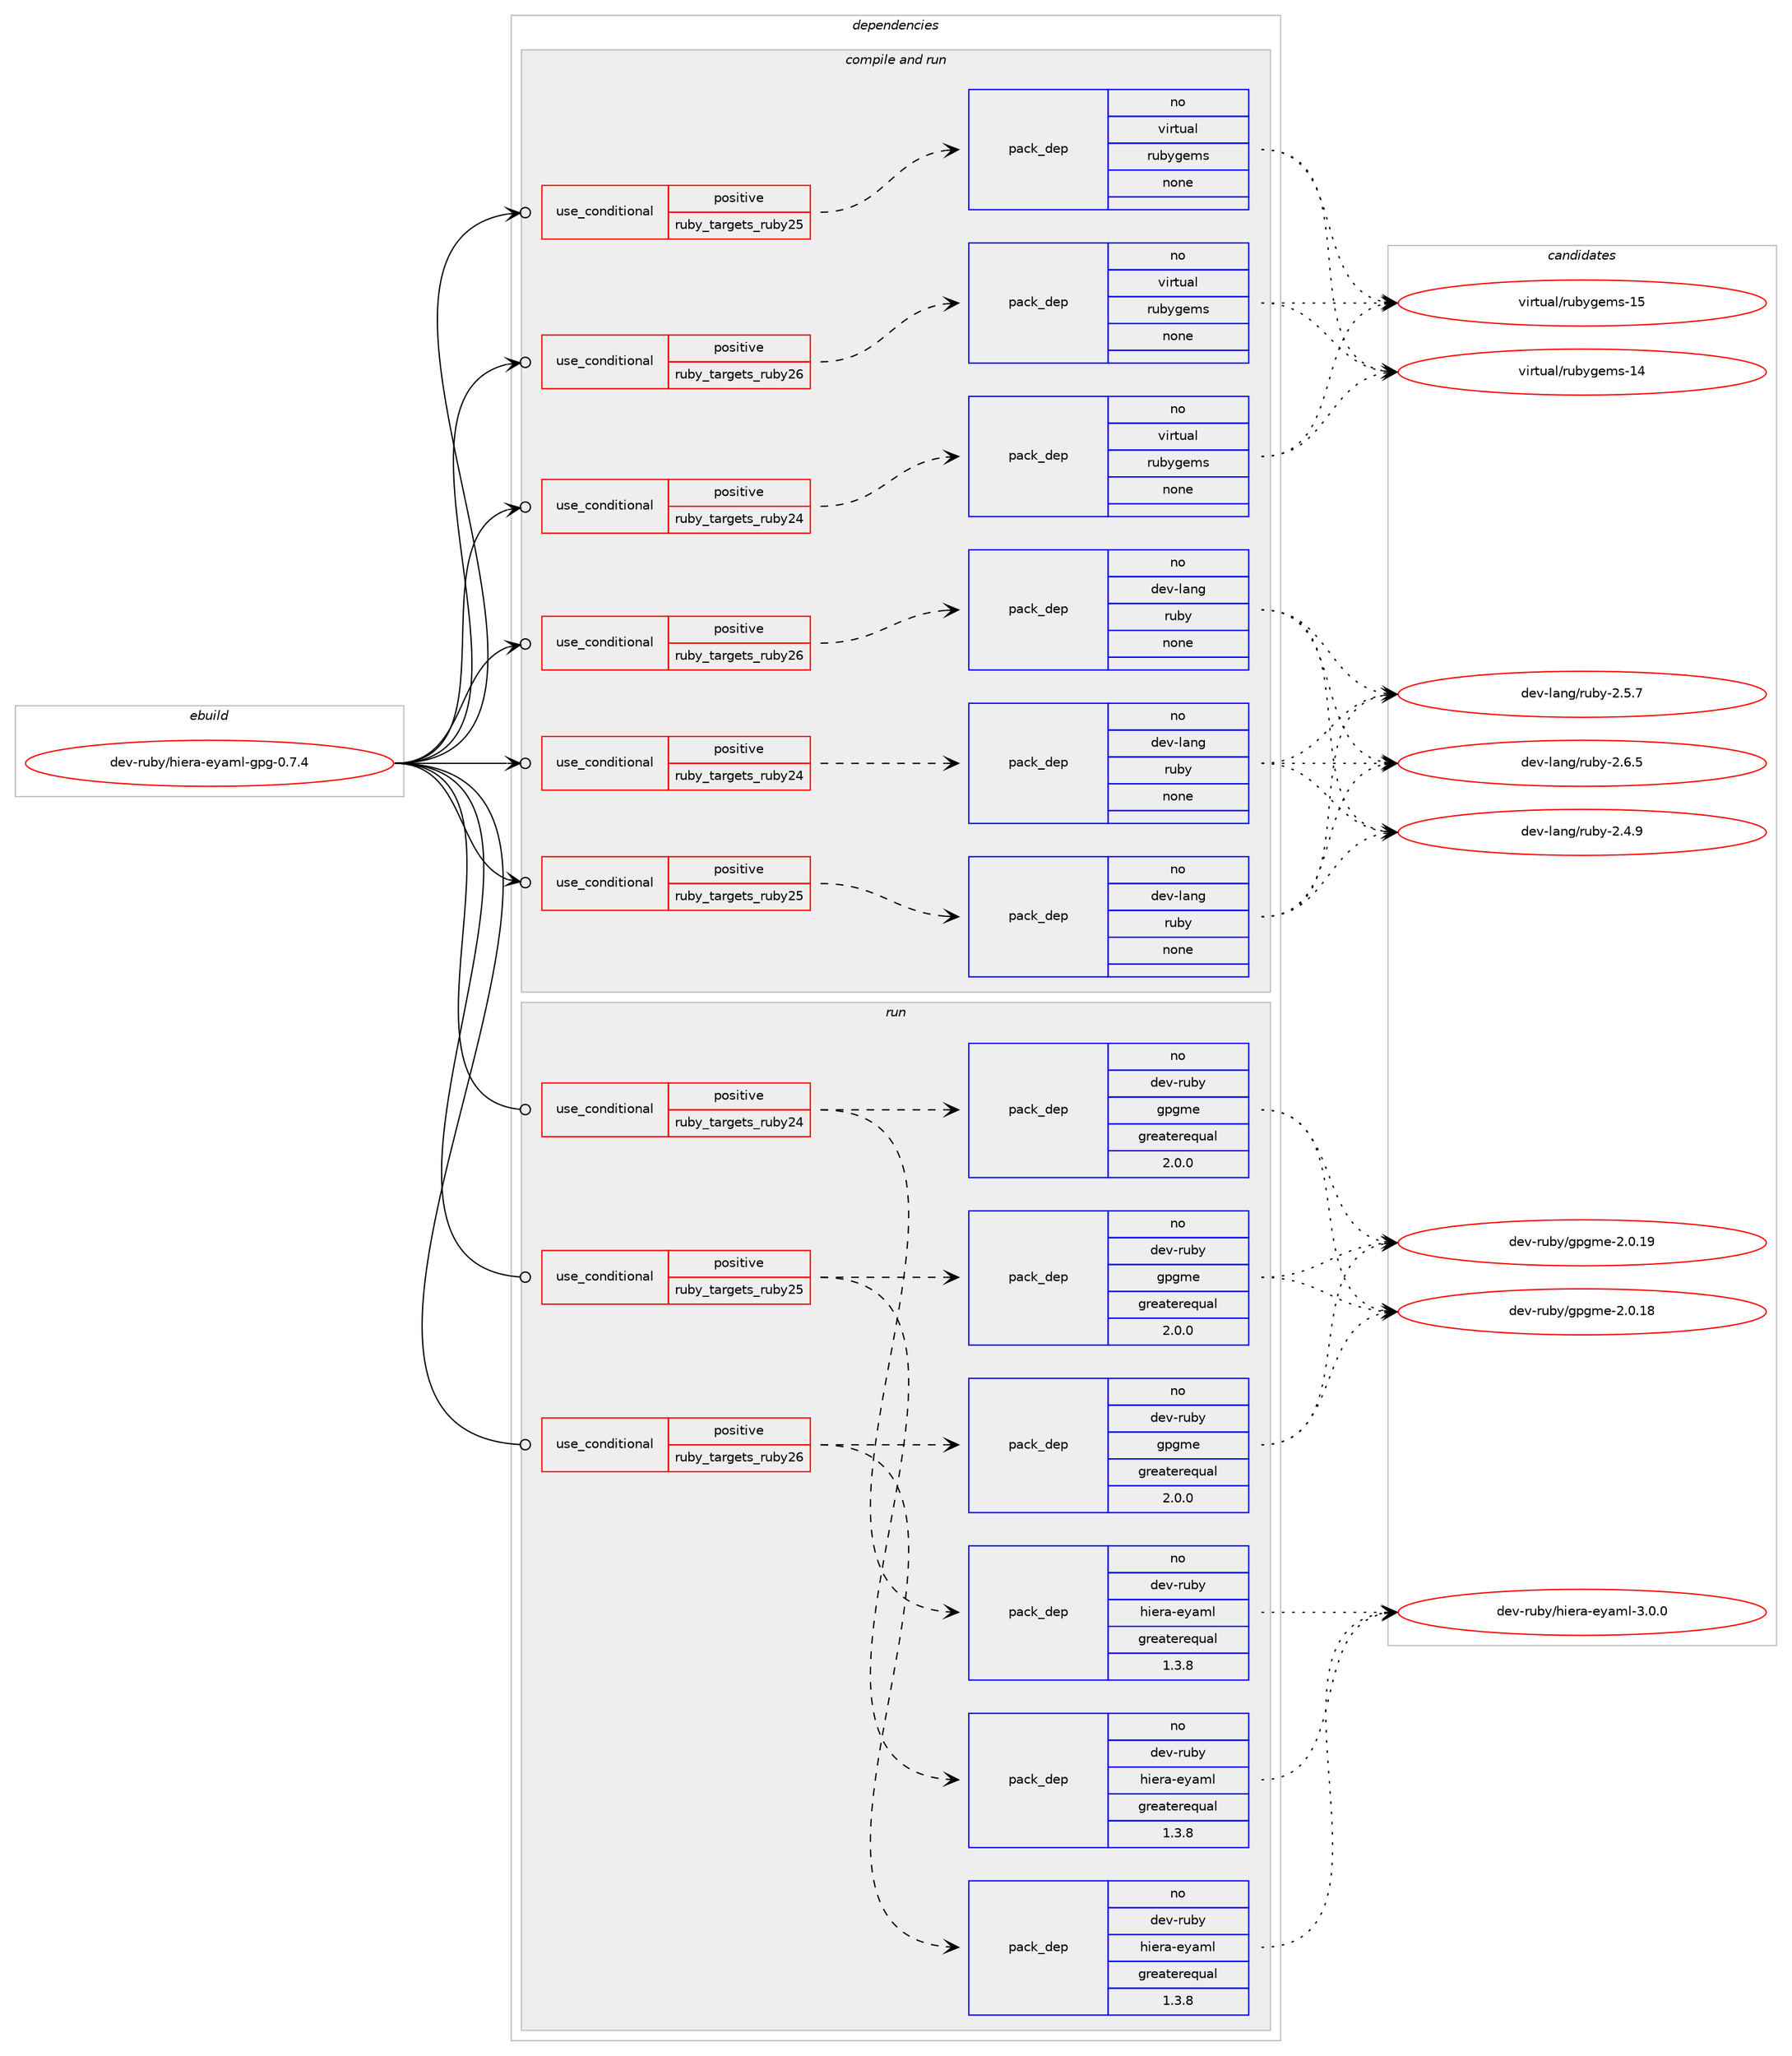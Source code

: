 digraph prolog {

# *************
# Graph options
# *************

newrank=true;
concentrate=true;
compound=true;
graph [rankdir=LR,fontname=Helvetica,fontsize=10,ranksep=1.5];#, ranksep=2.5, nodesep=0.2];
edge  [arrowhead=vee];
node  [fontname=Helvetica,fontsize=10];

# **********
# The ebuild
# **********

subgraph cluster_leftcol {
color=gray;
rank=same;
label=<<i>ebuild</i>>;
id [label="dev-ruby/hiera-eyaml-gpg-0.7.4", color=red, width=4, href="../dev-ruby/hiera-eyaml-gpg-0.7.4.svg"];
}

# ****************
# The dependencies
# ****************

subgraph cluster_midcol {
color=gray;
label=<<i>dependencies</i>>;
subgraph cluster_compile {
fillcolor="#eeeeee";
style=filled;
label=<<i>compile</i>>;
}
subgraph cluster_compileandrun {
fillcolor="#eeeeee";
style=filled;
label=<<i>compile and run</i>>;
subgraph cond164789 {
dependency689967 [label=<<TABLE BORDER="0" CELLBORDER="1" CELLSPACING="0" CELLPADDING="4"><TR><TD ROWSPAN="3" CELLPADDING="10">use_conditional</TD></TR><TR><TD>positive</TD></TR><TR><TD>ruby_targets_ruby24</TD></TR></TABLE>>, shape=none, color=red];
subgraph pack513211 {
dependency689968 [label=<<TABLE BORDER="0" CELLBORDER="1" CELLSPACING="0" CELLPADDING="4" WIDTH="220"><TR><TD ROWSPAN="6" CELLPADDING="30">pack_dep</TD></TR><TR><TD WIDTH="110">no</TD></TR><TR><TD>dev-lang</TD></TR><TR><TD>ruby</TD></TR><TR><TD>none</TD></TR><TR><TD></TD></TR></TABLE>>, shape=none, color=blue];
}
dependency689967:e -> dependency689968:w [weight=20,style="dashed",arrowhead="vee"];
}
id:e -> dependency689967:w [weight=20,style="solid",arrowhead="odotvee"];
subgraph cond164790 {
dependency689969 [label=<<TABLE BORDER="0" CELLBORDER="1" CELLSPACING="0" CELLPADDING="4"><TR><TD ROWSPAN="3" CELLPADDING="10">use_conditional</TD></TR><TR><TD>positive</TD></TR><TR><TD>ruby_targets_ruby24</TD></TR></TABLE>>, shape=none, color=red];
subgraph pack513212 {
dependency689970 [label=<<TABLE BORDER="0" CELLBORDER="1" CELLSPACING="0" CELLPADDING="4" WIDTH="220"><TR><TD ROWSPAN="6" CELLPADDING="30">pack_dep</TD></TR><TR><TD WIDTH="110">no</TD></TR><TR><TD>virtual</TD></TR><TR><TD>rubygems</TD></TR><TR><TD>none</TD></TR><TR><TD></TD></TR></TABLE>>, shape=none, color=blue];
}
dependency689969:e -> dependency689970:w [weight=20,style="dashed",arrowhead="vee"];
}
id:e -> dependency689969:w [weight=20,style="solid",arrowhead="odotvee"];
subgraph cond164791 {
dependency689971 [label=<<TABLE BORDER="0" CELLBORDER="1" CELLSPACING="0" CELLPADDING="4"><TR><TD ROWSPAN="3" CELLPADDING="10">use_conditional</TD></TR><TR><TD>positive</TD></TR><TR><TD>ruby_targets_ruby25</TD></TR></TABLE>>, shape=none, color=red];
subgraph pack513213 {
dependency689972 [label=<<TABLE BORDER="0" CELLBORDER="1" CELLSPACING="0" CELLPADDING="4" WIDTH="220"><TR><TD ROWSPAN="6" CELLPADDING="30">pack_dep</TD></TR><TR><TD WIDTH="110">no</TD></TR><TR><TD>dev-lang</TD></TR><TR><TD>ruby</TD></TR><TR><TD>none</TD></TR><TR><TD></TD></TR></TABLE>>, shape=none, color=blue];
}
dependency689971:e -> dependency689972:w [weight=20,style="dashed",arrowhead="vee"];
}
id:e -> dependency689971:w [weight=20,style="solid",arrowhead="odotvee"];
subgraph cond164792 {
dependency689973 [label=<<TABLE BORDER="0" CELLBORDER="1" CELLSPACING="0" CELLPADDING="4"><TR><TD ROWSPAN="3" CELLPADDING="10">use_conditional</TD></TR><TR><TD>positive</TD></TR><TR><TD>ruby_targets_ruby25</TD></TR></TABLE>>, shape=none, color=red];
subgraph pack513214 {
dependency689974 [label=<<TABLE BORDER="0" CELLBORDER="1" CELLSPACING="0" CELLPADDING="4" WIDTH="220"><TR><TD ROWSPAN="6" CELLPADDING="30">pack_dep</TD></TR><TR><TD WIDTH="110">no</TD></TR><TR><TD>virtual</TD></TR><TR><TD>rubygems</TD></TR><TR><TD>none</TD></TR><TR><TD></TD></TR></TABLE>>, shape=none, color=blue];
}
dependency689973:e -> dependency689974:w [weight=20,style="dashed",arrowhead="vee"];
}
id:e -> dependency689973:w [weight=20,style="solid",arrowhead="odotvee"];
subgraph cond164793 {
dependency689975 [label=<<TABLE BORDER="0" CELLBORDER="1" CELLSPACING="0" CELLPADDING="4"><TR><TD ROWSPAN="3" CELLPADDING="10">use_conditional</TD></TR><TR><TD>positive</TD></TR><TR><TD>ruby_targets_ruby26</TD></TR></TABLE>>, shape=none, color=red];
subgraph pack513215 {
dependency689976 [label=<<TABLE BORDER="0" CELLBORDER="1" CELLSPACING="0" CELLPADDING="4" WIDTH="220"><TR><TD ROWSPAN="6" CELLPADDING="30">pack_dep</TD></TR><TR><TD WIDTH="110">no</TD></TR><TR><TD>dev-lang</TD></TR><TR><TD>ruby</TD></TR><TR><TD>none</TD></TR><TR><TD></TD></TR></TABLE>>, shape=none, color=blue];
}
dependency689975:e -> dependency689976:w [weight=20,style="dashed",arrowhead="vee"];
}
id:e -> dependency689975:w [weight=20,style="solid",arrowhead="odotvee"];
subgraph cond164794 {
dependency689977 [label=<<TABLE BORDER="0" CELLBORDER="1" CELLSPACING="0" CELLPADDING="4"><TR><TD ROWSPAN="3" CELLPADDING="10">use_conditional</TD></TR><TR><TD>positive</TD></TR><TR><TD>ruby_targets_ruby26</TD></TR></TABLE>>, shape=none, color=red];
subgraph pack513216 {
dependency689978 [label=<<TABLE BORDER="0" CELLBORDER="1" CELLSPACING="0" CELLPADDING="4" WIDTH="220"><TR><TD ROWSPAN="6" CELLPADDING="30">pack_dep</TD></TR><TR><TD WIDTH="110">no</TD></TR><TR><TD>virtual</TD></TR><TR><TD>rubygems</TD></TR><TR><TD>none</TD></TR><TR><TD></TD></TR></TABLE>>, shape=none, color=blue];
}
dependency689977:e -> dependency689978:w [weight=20,style="dashed",arrowhead="vee"];
}
id:e -> dependency689977:w [weight=20,style="solid",arrowhead="odotvee"];
}
subgraph cluster_run {
fillcolor="#eeeeee";
style=filled;
label=<<i>run</i>>;
subgraph cond164795 {
dependency689979 [label=<<TABLE BORDER="0" CELLBORDER="1" CELLSPACING="0" CELLPADDING="4"><TR><TD ROWSPAN="3" CELLPADDING="10">use_conditional</TD></TR><TR><TD>positive</TD></TR><TR><TD>ruby_targets_ruby24</TD></TR></TABLE>>, shape=none, color=red];
subgraph pack513217 {
dependency689980 [label=<<TABLE BORDER="0" CELLBORDER="1" CELLSPACING="0" CELLPADDING="4" WIDTH="220"><TR><TD ROWSPAN="6" CELLPADDING="30">pack_dep</TD></TR><TR><TD WIDTH="110">no</TD></TR><TR><TD>dev-ruby</TD></TR><TR><TD>hiera-eyaml</TD></TR><TR><TD>greaterequal</TD></TR><TR><TD>1.3.8</TD></TR></TABLE>>, shape=none, color=blue];
}
dependency689979:e -> dependency689980:w [weight=20,style="dashed",arrowhead="vee"];
subgraph pack513218 {
dependency689981 [label=<<TABLE BORDER="0" CELLBORDER="1" CELLSPACING="0" CELLPADDING="4" WIDTH="220"><TR><TD ROWSPAN="6" CELLPADDING="30">pack_dep</TD></TR><TR><TD WIDTH="110">no</TD></TR><TR><TD>dev-ruby</TD></TR><TR><TD>gpgme</TD></TR><TR><TD>greaterequal</TD></TR><TR><TD>2.0.0</TD></TR></TABLE>>, shape=none, color=blue];
}
dependency689979:e -> dependency689981:w [weight=20,style="dashed",arrowhead="vee"];
}
id:e -> dependency689979:w [weight=20,style="solid",arrowhead="odot"];
subgraph cond164796 {
dependency689982 [label=<<TABLE BORDER="0" CELLBORDER="1" CELLSPACING="0" CELLPADDING="4"><TR><TD ROWSPAN="3" CELLPADDING="10">use_conditional</TD></TR><TR><TD>positive</TD></TR><TR><TD>ruby_targets_ruby25</TD></TR></TABLE>>, shape=none, color=red];
subgraph pack513219 {
dependency689983 [label=<<TABLE BORDER="0" CELLBORDER="1" CELLSPACING="0" CELLPADDING="4" WIDTH="220"><TR><TD ROWSPAN="6" CELLPADDING="30">pack_dep</TD></TR><TR><TD WIDTH="110">no</TD></TR><TR><TD>dev-ruby</TD></TR><TR><TD>hiera-eyaml</TD></TR><TR><TD>greaterequal</TD></TR><TR><TD>1.3.8</TD></TR></TABLE>>, shape=none, color=blue];
}
dependency689982:e -> dependency689983:w [weight=20,style="dashed",arrowhead="vee"];
subgraph pack513220 {
dependency689984 [label=<<TABLE BORDER="0" CELLBORDER="1" CELLSPACING="0" CELLPADDING="4" WIDTH="220"><TR><TD ROWSPAN="6" CELLPADDING="30">pack_dep</TD></TR><TR><TD WIDTH="110">no</TD></TR><TR><TD>dev-ruby</TD></TR><TR><TD>gpgme</TD></TR><TR><TD>greaterequal</TD></TR><TR><TD>2.0.0</TD></TR></TABLE>>, shape=none, color=blue];
}
dependency689982:e -> dependency689984:w [weight=20,style="dashed",arrowhead="vee"];
}
id:e -> dependency689982:w [weight=20,style="solid",arrowhead="odot"];
subgraph cond164797 {
dependency689985 [label=<<TABLE BORDER="0" CELLBORDER="1" CELLSPACING="0" CELLPADDING="4"><TR><TD ROWSPAN="3" CELLPADDING="10">use_conditional</TD></TR><TR><TD>positive</TD></TR><TR><TD>ruby_targets_ruby26</TD></TR></TABLE>>, shape=none, color=red];
subgraph pack513221 {
dependency689986 [label=<<TABLE BORDER="0" CELLBORDER="1" CELLSPACING="0" CELLPADDING="4" WIDTH="220"><TR><TD ROWSPAN="6" CELLPADDING="30">pack_dep</TD></TR><TR><TD WIDTH="110">no</TD></TR><TR><TD>dev-ruby</TD></TR><TR><TD>hiera-eyaml</TD></TR><TR><TD>greaterequal</TD></TR><TR><TD>1.3.8</TD></TR></TABLE>>, shape=none, color=blue];
}
dependency689985:e -> dependency689986:w [weight=20,style="dashed",arrowhead="vee"];
subgraph pack513222 {
dependency689987 [label=<<TABLE BORDER="0" CELLBORDER="1" CELLSPACING="0" CELLPADDING="4" WIDTH="220"><TR><TD ROWSPAN="6" CELLPADDING="30">pack_dep</TD></TR><TR><TD WIDTH="110">no</TD></TR><TR><TD>dev-ruby</TD></TR><TR><TD>gpgme</TD></TR><TR><TD>greaterequal</TD></TR><TR><TD>2.0.0</TD></TR></TABLE>>, shape=none, color=blue];
}
dependency689985:e -> dependency689987:w [weight=20,style="dashed",arrowhead="vee"];
}
id:e -> dependency689985:w [weight=20,style="solid",arrowhead="odot"];
}
}

# **************
# The candidates
# **************

subgraph cluster_choices {
rank=same;
color=gray;
label=<<i>candidates</i>>;

subgraph choice513211 {
color=black;
nodesep=1;
choice10010111845108971101034711411798121455046524657 [label="dev-lang/ruby-2.4.9", color=red, width=4,href="../dev-lang/ruby-2.4.9.svg"];
choice10010111845108971101034711411798121455046534655 [label="dev-lang/ruby-2.5.7", color=red, width=4,href="../dev-lang/ruby-2.5.7.svg"];
choice10010111845108971101034711411798121455046544653 [label="dev-lang/ruby-2.6.5", color=red, width=4,href="../dev-lang/ruby-2.6.5.svg"];
dependency689968:e -> choice10010111845108971101034711411798121455046524657:w [style=dotted,weight="100"];
dependency689968:e -> choice10010111845108971101034711411798121455046534655:w [style=dotted,weight="100"];
dependency689968:e -> choice10010111845108971101034711411798121455046544653:w [style=dotted,weight="100"];
}
subgraph choice513212 {
color=black;
nodesep=1;
choice118105114116117971084711411798121103101109115454952 [label="virtual/rubygems-14", color=red, width=4,href="../virtual/rubygems-14.svg"];
choice118105114116117971084711411798121103101109115454953 [label="virtual/rubygems-15", color=red, width=4,href="../virtual/rubygems-15.svg"];
dependency689970:e -> choice118105114116117971084711411798121103101109115454952:w [style=dotted,weight="100"];
dependency689970:e -> choice118105114116117971084711411798121103101109115454953:w [style=dotted,weight="100"];
}
subgraph choice513213 {
color=black;
nodesep=1;
choice10010111845108971101034711411798121455046524657 [label="dev-lang/ruby-2.4.9", color=red, width=4,href="../dev-lang/ruby-2.4.9.svg"];
choice10010111845108971101034711411798121455046534655 [label="dev-lang/ruby-2.5.7", color=red, width=4,href="../dev-lang/ruby-2.5.7.svg"];
choice10010111845108971101034711411798121455046544653 [label="dev-lang/ruby-2.6.5", color=red, width=4,href="../dev-lang/ruby-2.6.5.svg"];
dependency689972:e -> choice10010111845108971101034711411798121455046524657:w [style=dotted,weight="100"];
dependency689972:e -> choice10010111845108971101034711411798121455046534655:w [style=dotted,weight="100"];
dependency689972:e -> choice10010111845108971101034711411798121455046544653:w [style=dotted,weight="100"];
}
subgraph choice513214 {
color=black;
nodesep=1;
choice118105114116117971084711411798121103101109115454952 [label="virtual/rubygems-14", color=red, width=4,href="../virtual/rubygems-14.svg"];
choice118105114116117971084711411798121103101109115454953 [label="virtual/rubygems-15", color=red, width=4,href="../virtual/rubygems-15.svg"];
dependency689974:e -> choice118105114116117971084711411798121103101109115454952:w [style=dotted,weight="100"];
dependency689974:e -> choice118105114116117971084711411798121103101109115454953:w [style=dotted,weight="100"];
}
subgraph choice513215 {
color=black;
nodesep=1;
choice10010111845108971101034711411798121455046524657 [label="dev-lang/ruby-2.4.9", color=red, width=4,href="../dev-lang/ruby-2.4.9.svg"];
choice10010111845108971101034711411798121455046534655 [label="dev-lang/ruby-2.5.7", color=red, width=4,href="../dev-lang/ruby-2.5.7.svg"];
choice10010111845108971101034711411798121455046544653 [label="dev-lang/ruby-2.6.5", color=red, width=4,href="../dev-lang/ruby-2.6.5.svg"];
dependency689976:e -> choice10010111845108971101034711411798121455046524657:w [style=dotted,weight="100"];
dependency689976:e -> choice10010111845108971101034711411798121455046534655:w [style=dotted,weight="100"];
dependency689976:e -> choice10010111845108971101034711411798121455046544653:w [style=dotted,weight="100"];
}
subgraph choice513216 {
color=black;
nodesep=1;
choice118105114116117971084711411798121103101109115454952 [label="virtual/rubygems-14", color=red, width=4,href="../virtual/rubygems-14.svg"];
choice118105114116117971084711411798121103101109115454953 [label="virtual/rubygems-15", color=red, width=4,href="../virtual/rubygems-15.svg"];
dependency689978:e -> choice118105114116117971084711411798121103101109115454952:w [style=dotted,weight="100"];
dependency689978:e -> choice118105114116117971084711411798121103101109115454953:w [style=dotted,weight="100"];
}
subgraph choice513217 {
color=black;
nodesep=1;
choice100101118451141179812147104105101114974510112197109108455146484648 [label="dev-ruby/hiera-eyaml-3.0.0", color=red, width=4,href="../dev-ruby/hiera-eyaml-3.0.0.svg"];
dependency689980:e -> choice100101118451141179812147104105101114974510112197109108455146484648:w [style=dotted,weight="100"];
}
subgraph choice513218 {
color=black;
nodesep=1;
choice10010111845114117981214710311210310910145504648464956 [label="dev-ruby/gpgme-2.0.18", color=red, width=4,href="../dev-ruby/gpgme-2.0.18.svg"];
choice10010111845114117981214710311210310910145504648464957 [label="dev-ruby/gpgme-2.0.19", color=red, width=4,href="../dev-ruby/gpgme-2.0.19.svg"];
dependency689981:e -> choice10010111845114117981214710311210310910145504648464956:w [style=dotted,weight="100"];
dependency689981:e -> choice10010111845114117981214710311210310910145504648464957:w [style=dotted,weight="100"];
}
subgraph choice513219 {
color=black;
nodesep=1;
choice100101118451141179812147104105101114974510112197109108455146484648 [label="dev-ruby/hiera-eyaml-3.0.0", color=red, width=4,href="../dev-ruby/hiera-eyaml-3.0.0.svg"];
dependency689983:e -> choice100101118451141179812147104105101114974510112197109108455146484648:w [style=dotted,weight="100"];
}
subgraph choice513220 {
color=black;
nodesep=1;
choice10010111845114117981214710311210310910145504648464956 [label="dev-ruby/gpgme-2.0.18", color=red, width=4,href="../dev-ruby/gpgme-2.0.18.svg"];
choice10010111845114117981214710311210310910145504648464957 [label="dev-ruby/gpgme-2.0.19", color=red, width=4,href="../dev-ruby/gpgme-2.0.19.svg"];
dependency689984:e -> choice10010111845114117981214710311210310910145504648464956:w [style=dotted,weight="100"];
dependency689984:e -> choice10010111845114117981214710311210310910145504648464957:w [style=dotted,weight="100"];
}
subgraph choice513221 {
color=black;
nodesep=1;
choice100101118451141179812147104105101114974510112197109108455146484648 [label="dev-ruby/hiera-eyaml-3.0.0", color=red, width=4,href="../dev-ruby/hiera-eyaml-3.0.0.svg"];
dependency689986:e -> choice100101118451141179812147104105101114974510112197109108455146484648:w [style=dotted,weight="100"];
}
subgraph choice513222 {
color=black;
nodesep=1;
choice10010111845114117981214710311210310910145504648464956 [label="dev-ruby/gpgme-2.0.18", color=red, width=4,href="../dev-ruby/gpgme-2.0.18.svg"];
choice10010111845114117981214710311210310910145504648464957 [label="dev-ruby/gpgme-2.0.19", color=red, width=4,href="../dev-ruby/gpgme-2.0.19.svg"];
dependency689987:e -> choice10010111845114117981214710311210310910145504648464956:w [style=dotted,weight="100"];
dependency689987:e -> choice10010111845114117981214710311210310910145504648464957:w [style=dotted,weight="100"];
}
}

}
